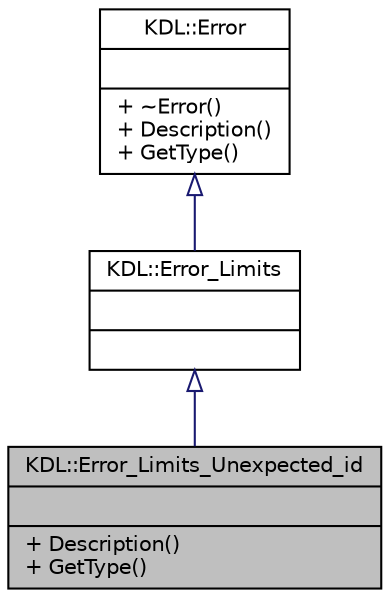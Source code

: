 digraph G
{
  edge [fontname="Helvetica",fontsize="10",labelfontname="Helvetica",labelfontsize="10"];
  node [fontname="Helvetica",fontsize="10",shape=record];
  Node1 [label="{KDL::Error_Limits_Unexpected_id\n||+ Description()\l+ GetType()\l}",height=0.2,width=0.4,color="black", fillcolor="grey75", style="filled" fontcolor="black"];
  Node2 -> Node1 [dir=back,color="midnightblue",fontsize="10",style="solid",arrowtail="empty",fontname="Helvetica"];
  Node2 [label="{KDL::Error_Limits\n||}",height=0.2,width=0.4,color="black", fillcolor="white", style="filled",URL="$d5/d50/classKDL_1_1Error__Limits.html"];
  Node3 -> Node2 [dir=back,color="midnightblue",fontsize="10",style="solid",arrowtail="empty",fontname="Helvetica"];
  Node3 [label="{KDL::Error\n||+ ~Error()\l+ Description()\l+ GetType()\l}",height=0.2,width=0.4,color="black", fillcolor="white", style="filled",URL="$de/d0c/classKDL_1_1Error.html"];
}

